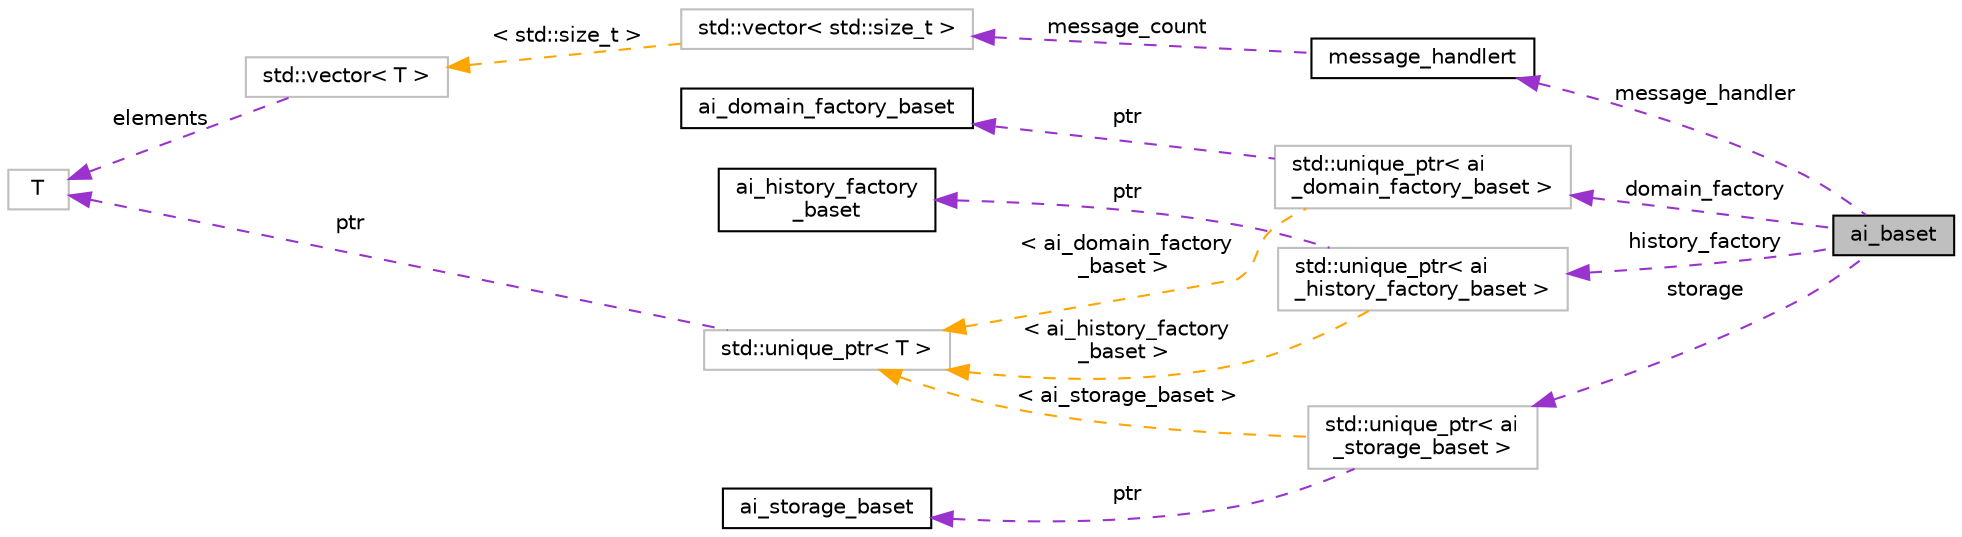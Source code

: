 digraph "ai_baset"
{
 // LATEX_PDF_SIZE
  bgcolor="transparent";
  edge [fontname="Helvetica",fontsize="10",labelfontname="Helvetica",labelfontsize="10"];
  node [fontname="Helvetica",fontsize="10",shape=record];
  rankdir="LR";
  Node1 [label="ai_baset",height=0.2,width=0.4,color="black", fillcolor="grey75", style="filled", fontcolor="black",tooltip="This is the basic interface of the abstract interpreter with default implementations of the core func..."];
  Node2 -> Node1 [dir="back",color="darkorchid3",fontsize="10",style="dashed",label=" message_handler" ,fontname="Helvetica"];
  Node2 [label="message_handlert",height=0.2,width=0.4,color="black",URL="$classmessage__handlert.html",tooltip=" "];
  Node3 -> Node2 [dir="back",color="darkorchid3",fontsize="10",style="dashed",label=" message_count" ,fontname="Helvetica"];
  Node3 [label="std::vector\< std::size_t \>",height=0.2,width=0.4,color="grey75",tooltip=" "];
  Node4 -> Node3 [dir="back",color="orange",fontsize="10",style="dashed",label=" \< std::size_t \>" ,fontname="Helvetica"];
  Node4 [label="std::vector\< T \>",height=0.2,width=0.4,color="grey75",tooltip="STL class."];
  Node5 -> Node4 [dir="back",color="darkorchid3",fontsize="10",style="dashed",label=" elements" ,fontname="Helvetica"];
  Node5 [label="T",height=0.2,width=0.4,color="grey75",tooltip=" "];
  Node6 -> Node1 [dir="back",color="darkorchid3",fontsize="10",style="dashed",label=" domain_factory" ,fontname="Helvetica"];
  Node6 [label="std::unique_ptr\< ai\l_domain_factory_baset \>",height=0.2,width=0.4,color="grey75",tooltip=" "];
  Node7 -> Node6 [dir="back",color="darkorchid3",fontsize="10",style="dashed",label=" ptr" ,fontname="Helvetica"];
  Node7 [label="ai_domain_factory_baset",height=0.2,width=0.4,color="black",URL="$classai__domain__factory__baset.html",tooltip=" "];
  Node8 -> Node6 [dir="back",color="orange",fontsize="10",style="dashed",label=" \< ai_domain_factory\l_baset \>" ,fontname="Helvetica"];
  Node8 [label="std::unique_ptr\< T \>",height=0.2,width=0.4,color="grey75",tooltip="STL class."];
  Node5 -> Node8 [dir="back",color="darkorchid3",fontsize="10",style="dashed",label=" ptr" ,fontname="Helvetica"];
  Node9 -> Node1 [dir="back",color="darkorchid3",fontsize="10",style="dashed",label=" storage" ,fontname="Helvetica"];
  Node9 [label="std::unique_ptr\< ai\l_storage_baset \>",height=0.2,width=0.4,color="grey75",tooltip=" "];
  Node10 -> Node9 [dir="back",color="darkorchid3",fontsize="10",style="dashed",label=" ptr" ,fontname="Helvetica"];
  Node10 [label="ai_storage_baset",height=0.2,width=0.4,color="black",URL="$classai__storage__baset.html",tooltip="This is the basic interface for storing domains."];
  Node8 -> Node9 [dir="back",color="orange",fontsize="10",style="dashed",label=" \< ai_storage_baset \>" ,fontname="Helvetica"];
  Node11 -> Node1 [dir="back",color="darkorchid3",fontsize="10",style="dashed",label=" history_factory" ,fontname="Helvetica"];
  Node11 [label="std::unique_ptr\< ai\l_history_factory_baset \>",height=0.2,width=0.4,color="grey75",tooltip=" "];
  Node12 -> Node11 [dir="back",color="darkorchid3",fontsize="10",style="dashed",label=" ptr" ,fontname="Helvetica"];
  Node12 [label="ai_history_factory\l_baset",height=0.2,width=0.4,color="black",URL="$classai__history__factory__baset.html",tooltip="As more detailed histories can get complex (for example, nested loops or deep, mutually recursive cal..."];
  Node8 -> Node11 [dir="back",color="orange",fontsize="10",style="dashed",label=" \< ai_history_factory\l_baset \>" ,fontname="Helvetica"];
}
